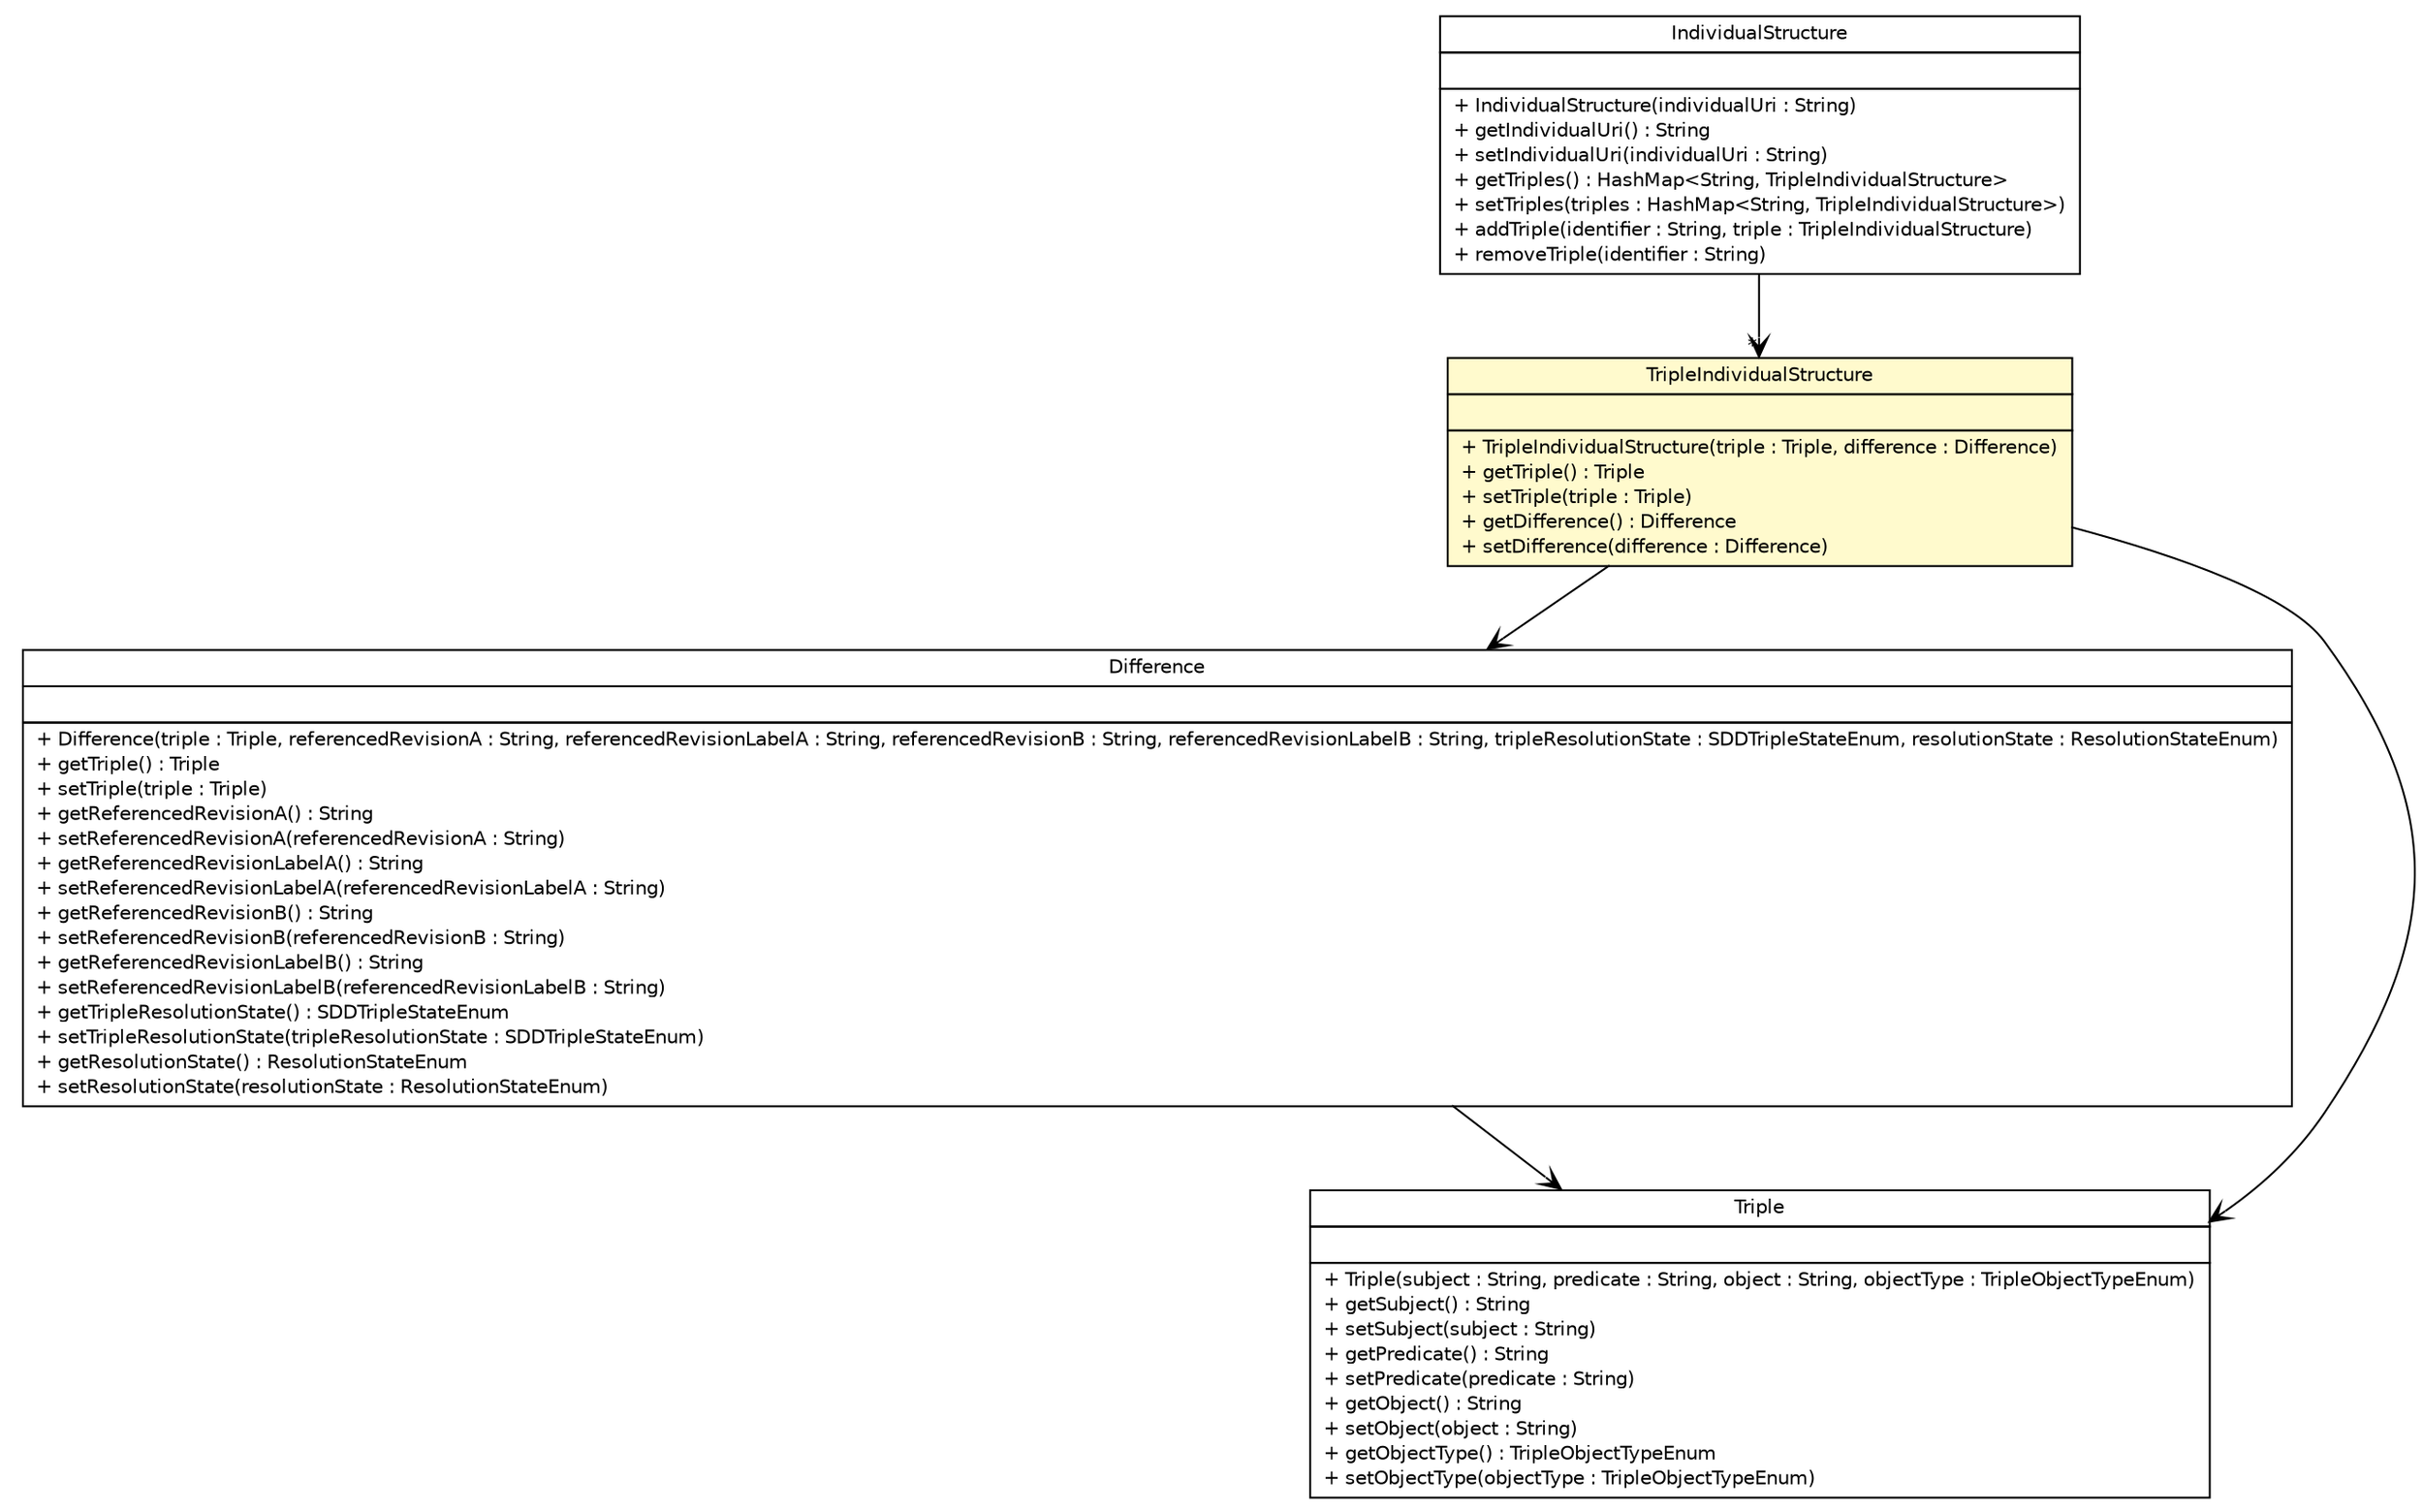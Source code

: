#!/usr/local/bin/dot
#
# Class diagram 
# Generated by UMLGraph version R5_6-24-gf6e263 (http://www.umlgraph.org/)
#

digraph G {
	edge [fontname="Helvetica",fontsize=10,labelfontname="Helvetica",labelfontsize=10];
	node [fontname="Helvetica",fontsize=10,shape=plaintext];
	nodesep=0.25;
	ranksep=0.5;
	// de.tud.plt.r43ples.merging.model.structure.Difference
	c5865 [label=<<table title="de.tud.plt.r43ples.merging.model.structure.Difference" border="0" cellborder="1" cellspacing="0" cellpadding="2" port="p" href="./Difference.html">
		<tr><td><table border="0" cellspacing="0" cellpadding="1">
<tr><td align="center" balign="center"> Difference </td></tr>
		</table></td></tr>
		<tr><td><table border="0" cellspacing="0" cellpadding="1">
<tr><td align="left" balign="left">  </td></tr>
		</table></td></tr>
		<tr><td><table border="0" cellspacing="0" cellpadding="1">
<tr><td align="left" balign="left"> + Difference(triple : Triple, referencedRevisionA : String, referencedRevisionLabelA : String, referencedRevisionB : String, referencedRevisionLabelB : String, tripleResolutionState : SDDTripleStateEnum, resolutionState : ResolutionStateEnum) </td></tr>
<tr><td align="left" balign="left"> + getTriple() : Triple </td></tr>
<tr><td align="left" balign="left"> + setTriple(triple : Triple) </td></tr>
<tr><td align="left" balign="left"> + getReferencedRevisionA() : String </td></tr>
<tr><td align="left" balign="left"> + setReferencedRevisionA(referencedRevisionA : String) </td></tr>
<tr><td align="left" balign="left"> + getReferencedRevisionLabelA() : String </td></tr>
<tr><td align="left" balign="left"> + setReferencedRevisionLabelA(referencedRevisionLabelA : String) </td></tr>
<tr><td align="left" balign="left"> + getReferencedRevisionB() : String </td></tr>
<tr><td align="left" balign="left"> + setReferencedRevisionB(referencedRevisionB : String) </td></tr>
<tr><td align="left" balign="left"> + getReferencedRevisionLabelB() : String </td></tr>
<tr><td align="left" balign="left"> + setReferencedRevisionLabelB(referencedRevisionLabelB : String) </td></tr>
<tr><td align="left" balign="left"> + getTripleResolutionState() : SDDTripleStateEnum </td></tr>
<tr><td align="left" balign="left"> + setTripleResolutionState(tripleResolutionState : SDDTripleStateEnum) </td></tr>
<tr><td align="left" balign="left"> + getResolutionState() : ResolutionStateEnum </td></tr>
<tr><td align="left" balign="left"> + setResolutionState(resolutionState : ResolutionStateEnum) </td></tr>
		</table></td></tr>
		</table>>, URL="./Difference.html", fontname="Helvetica", fontcolor="black", fontsize=10.0];
	// de.tud.plt.r43ples.merging.model.structure.IndividualStructure
	c5873 [label=<<table title="de.tud.plt.r43ples.merging.model.structure.IndividualStructure" border="0" cellborder="1" cellspacing="0" cellpadding="2" port="p" href="./IndividualStructure.html">
		<tr><td><table border="0" cellspacing="0" cellpadding="1">
<tr><td align="center" balign="center"> IndividualStructure </td></tr>
		</table></td></tr>
		<tr><td><table border="0" cellspacing="0" cellpadding="1">
<tr><td align="left" balign="left">  </td></tr>
		</table></td></tr>
		<tr><td><table border="0" cellspacing="0" cellpadding="1">
<tr><td align="left" balign="left"> + IndividualStructure(individualUri : String) </td></tr>
<tr><td align="left" balign="left"> + getIndividualUri() : String </td></tr>
<tr><td align="left" balign="left"> + setIndividualUri(individualUri : String) </td></tr>
<tr><td align="left" balign="left"> + getTriples() : HashMap&lt;String, TripleIndividualStructure&gt; </td></tr>
<tr><td align="left" balign="left"> + setTriples(triples : HashMap&lt;String, TripleIndividualStructure&gt;) </td></tr>
<tr><td align="left" balign="left"> + addTriple(identifier : String, triple : TripleIndividualStructure) </td></tr>
<tr><td align="left" balign="left"> + removeTriple(identifier : String) </td></tr>
		</table></td></tr>
		</table>>, URL="./IndividualStructure.html", fontname="Helvetica", fontcolor="black", fontsize=10.0];
	// de.tud.plt.r43ples.merging.model.structure.Triple
	c5882 [label=<<table title="de.tud.plt.r43ples.merging.model.structure.Triple" border="0" cellborder="1" cellspacing="0" cellpadding="2" port="p" href="./Triple.html">
		<tr><td><table border="0" cellspacing="0" cellpadding="1">
<tr><td align="center" balign="center"> Triple </td></tr>
		</table></td></tr>
		<tr><td><table border="0" cellspacing="0" cellpadding="1">
<tr><td align="left" balign="left">  </td></tr>
		</table></td></tr>
		<tr><td><table border="0" cellspacing="0" cellpadding="1">
<tr><td align="left" balign="left"> + Triple(subject : String, predicate : String, object : String, objectType : TripleObjectTypeEnum) </td></tr>
<tr><td align="left" balign="left"> + getSubject() : String </td></tr>
<tr><td align="left" balign="left"> + setSubject(subject : String) </td></tr>
<tr><td align="left" balign="left"> + getPredicate() : String </td></tr>
<tr><td align="left" balign="left"> + setPredicate(predicate : String) </td></tr>
<tr><td align="left" balign="left"> + getObject() : String </td></tr>
<tr><td align="left" balign="left"> + setObject(object : String) </td></tr>
<tr><td align="left" balign="left"> + getObjectType() : TripleObjectTypeEnum </td></tr>
<tr><td align="left" balign="left"> + setObjectType(objectType : TripleObjectTypeEnum) </td></tr>
		</table></td></tr>
		</table>>, URL="./Triple.html", fontname="Helvetica", fontcolor="black", fontsize=10.0];
	// de.tud.plt.r43ples.merging.model.structure.TripleIndividualStructure
	c5883 [label=<<table title="de.tud.plt.r43ples.merging.model.structure.TripleIndividualStructure" border="0" cellborder="1" cellspacing="0" cellpadding="2" port="p" bgcolor="lemonChiffon" href="./TripleIndividualStructure.html">
		<tr><td><table border="0" cellspacing="0" cellpadding="1">
<tr><td align="center" balign="center"> TripleIndividualStructure </td></tr>
		</table></td></tr>
		<tr><td><table border="0" cellspacing="0" cellpadding="1">
<tr><td align="left" balign="left">  </td></tr>
		</table></td></tr>
		<tr><td><table border="0" cellspacing="0" cellpadding="1">
<tr><td align="left" balign="left"> + TripleIndividualStructure(triple : Triple, difference : Difference) </td></tr>
<tr><td align="left" balign="left"> + getTriple() : Triple </td></tr>
<tr><td align="left" balign="left"> + setTriple(triple : Triple) </td></tr>
<tr><td align="left" balign="left"> + getDifference() : Difference </td></tr>
<tr><td align="left" balign="left"> + setDifference(difference : Difference) </td></tr>
		</table></td></tr>
		</table>>, URL="./TripleIndividualStructure.html", fontname="Helvetica", fontcolor="black", fontsize=10.0];
	// de.tud.plt.r43ples.merging.model.structure.Difference NAVASSOC de.tud.plt.r43ples.merging.model.structure.Triple
	c5865:p -> c5882:p [taillabel="", label="", headlabel="", fontname="Helvetica", fontcolor="black", fontsize=10.0, color="black", arrowhead=open];
	// de.tud.plt.r43ples.merging.model.structure.IndividualStructure NAVASSOC de.tud.plt.r43ples.merging.model.structure.TripleIndividualStructure
	c5873:p -> c5883:p [taillabel="", label="", headlabel="*", fontname="Helvetica", fontcolor="black", fontsize=10.0, color="black", arrowhead=open];
	// de.tud.plt.r43ples.merging.model.structure.TripleIndividualStructure NAVASSOC de.tud.plt.r43ples.merging.model.structure.Triple
	c5883:p -> c5882:p [taillabel="", label="", headlabel="", fontname="Helvetica", fontcolor="black", fontsize=10.0, color="black", arrowhead=open];
	// de.tud.plt.r43ples.merging.model.structure.TripleIndividualStructure NAVASSOC de.tud.plt.r43ples.merging.model.structure.Difference
	c5883:p -> c5865:p [taillabel="", label="", headlabel="", fontname="Helvetica", fontcolor="black", fontsize=10.0, color="black", arrowhead=open];
}


